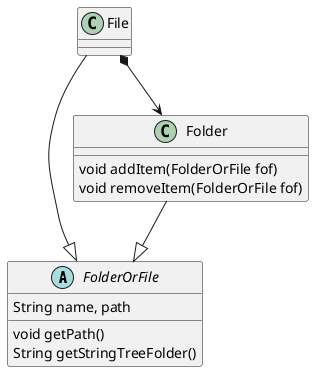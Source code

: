 @startuml

abstract class FolderOrFile {
    String name, path
    void getPath()
    String getStringTreeFolder()

}


class Folder{
     void addItem(FolderOrFile fof)
     void removeItem(FolderOrFile fof)
}


class File
{

}

File *--> Folder

Folder --|> FolderOrFile
File --|> FolderOrFile
@enduml